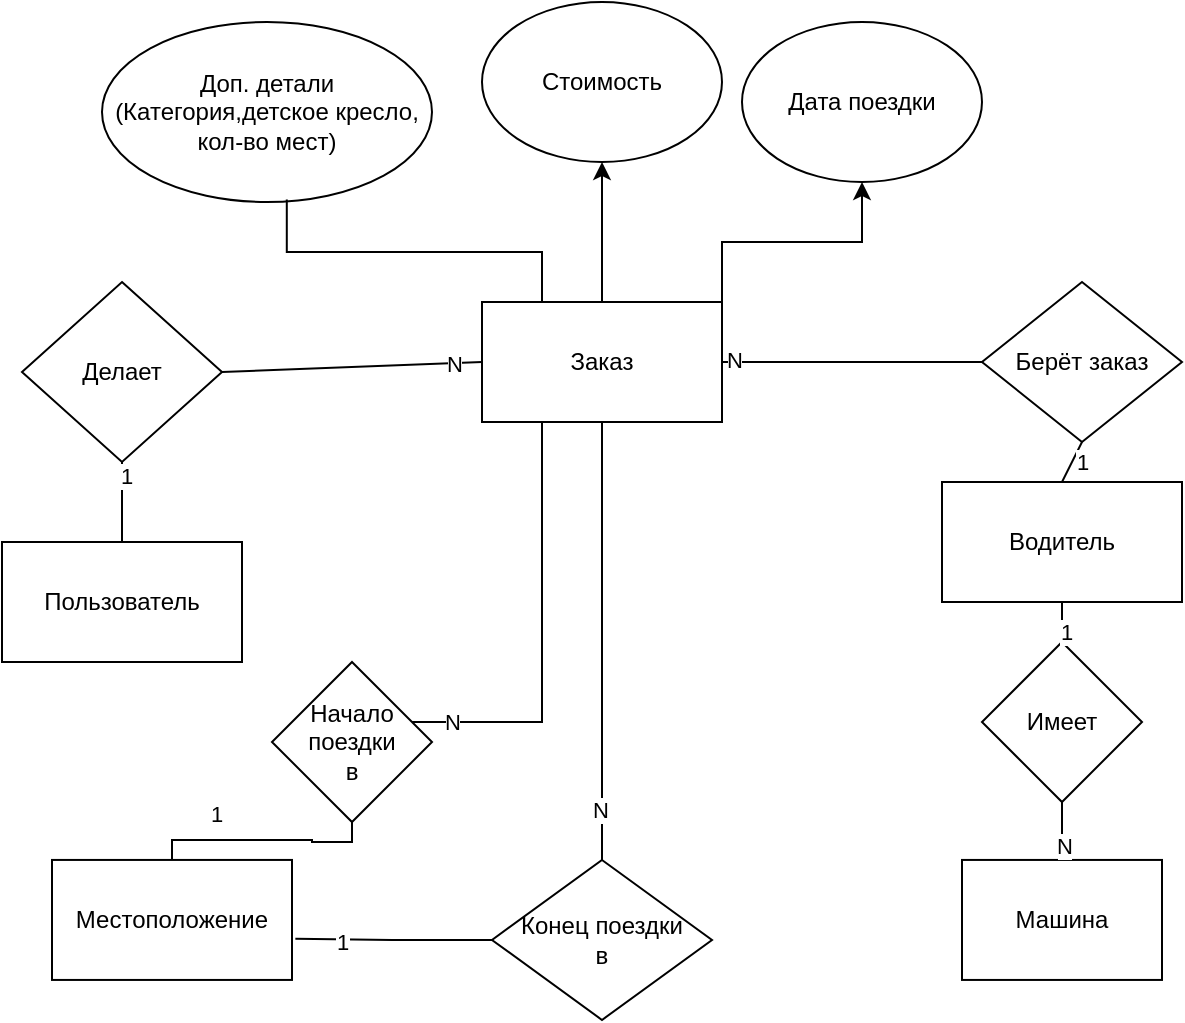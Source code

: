 <mxfile version="23.1.3" type="device">
  <diagram name="Page-1" id="qnpC6LDHLoCFqHSpHIST">
    <mxGraphModel dx="989" dy="534" grid="1" gridSize="10" guides="1" tooltips="1" connect="1" arrows="1" fold="1" page="1" pageScale="1" pageWidth="850" pageHeight="1100" math="0" shadow="0">
      <root>
        <mxCell id="0" />
        <mxCell id="1" parent="0" />
        <mxCell id="827ukPJuZmtEK_uofxUm-1" value="Пользователь" style="rounded=0;whiteSpace=wrap;html=1;" vertex="1" parent="1">
          <mxGeometry x="160" y="310" width="120" height="60" as="geometry" />
        </mxCell>
        <mxCell id="827ukPJuZmtEK_uofxUm-2" value="Водитель" style="rounded=0;whiteSpace=wrap;html=1;" vertex="1" parent="1">
          <mxGeometry x="630" y="280" width="120" height="60" as="geometry" />
        </mxCell>
        <mxCell id="827ukPJuZmtEK_uofxUm-54" value="" style="edgeStyle=orthogonalEdgeStyle;rounded=0;orthogonalLoop=1;jettySize=auto;html=1;endArrow=none;endFill=0;" edge="1" parent="1" source="827ukPJuZmtEK_uofxUm-3" target="827ukPJuZmtEK_uofxUm-53">
          <mxGeometry relative="1" as="geometry" />
        </mxCell>
        <mxCell id="827ukPJuZmtEK_uofxUm-103" value="N" style="edgeLabel;html=1;align=center;verticalAlign=middle;resizable=0;points=[];" vertex="1" connectable="0" parent="827ukPJuZmtEK_uofxUm-54">
          <mxGeometry x="0.771" y="-1" relative="1" as="geometry">
            <mxPoint as="offset" />
          </mxGeometry>
        </mxCell>
        <mxCell id="827ukPJuZmtEK_uofxUm-57" value="" style="edgeStyle=orthogonalEdgeStyle;rounded=0;orthogonalLoop=1;jettySize=auto;html=1;" edge="1" parent="1" source="827ukPJuZmtEK_uofxUm-3" target="827ukPJuZmtEK_uofxUm-56">
          <mxGeometry relative="1" as="geometry" />
        </mxCell>
        <mxCell id="827ukPJuZmtEK_uofxUm-59" style="edgeStyle=orthogonalEdgeStyle;rounded=0;orthogonalLoop=1;jettySize=auto;html=1;exitX=1;exitY=0;exitDx=0;exitDy=0;" edge="1" parent="1" source="827ukPJuZmtEK_uofxUm-3" target="827ukPJuZmtEK_uofxUm-58">
          <mxGeometry relative="1" as="geometry" />
        </mxCell>
        <mxCell id="827ukPJuZmtEK_uofxUm-3" value="Заказ" style="rounded=0;whiteSpace=wrap;html=1;" vertex="1" parent="1">
          <mxGeometry x="400" y="190" width="120" height="60" as="geometry" />
        </mxCell>
        <mxCell id="827ukPJuZmtEK_uofxUm-4" value="Машина" style="rounded=0;whiteSpace=wrap;html=1;" vertex="1" parent="1">
          <mxGeometry x="640" y="468.97" width="100" height="60" as="geometry" />
        </mxCell>
        <mxCell id="827ukPJuZmtEK_uofxUm-5" value="Местоположение" style="rounded=0;whiteSpace=wrap;html=1;" vertex="1" parent="1">
          <mxGeometry x="185" y="468.97" width="120" height="60" as="geometry" />
        </mxCell>
        <mxCell id="827ukPJuZmtEK_uofxUm-6" value="&lt;div&gt;Делает&lt;/div&gt;" style="rhombus;whiteSpace=wrap;html=1;" vertex="1" parent="1">
          <mxGeometry x="170" y="180" width="100" height="90" as="geometry" />
        </mxCell>
        <mxCell id="827ukPJuZmtEK_uofxUm-7" value="Берёт заказ" style="rhombus;whiteSpace=wrap;html=1;" vertex="1" parent="1">
          <mxGeometry x="650" y="180" width="100" height="80" as="geometry" />
        </mxCell>
        <mxCell id="827ukPJuZmtEK_uofxUm-8" value="Имеет" style="rhombus;whiteSpace=wrap;html=1;" vertex="1" parent="1">
          <mxGeometry x="650" y="360" width="80" height="80" as="geometry" />
        </mxCell>
        <mxCell id="827ukPJuZmtEK_uofxUm-9" value="&lt;div&gt;Начало поездки&lt;/div&gt;&lt;div&gt;в&lt;br&gt;&lt;/div&gt;" style="rhombus;whiteSpace=wrap;html=1;" vertex="1" parent="1">
          <mxGeometry x="295" y="370" width="80" height="80" as="geometry" />
        </mxCell>
        <mxCell id="827ukPJuZmtEK_uofxUm-18" value="" style="endArrow=none;html=1;rounded=0;exitX=0.5;exitY=0;exitDx=0;exitDy=0;entryX=0.5;entryY=1;entryDx=0;entryDy=0;" edge="1" parent="1" source="827ukPJuZmtEK_uofxUm-1" target="827ukPJuZmtEK_uofxUm-6">
          <mxGeometry width="50" height="50" relative="1" as="geometry">
            <mxPoint x="400" y="430" as="sourcePoint" />
            <mxPoint x="450" y="380" as="targetPoint" />
          </mxGeometry>
        </mxCell>
        <mxCell id="827ukPJuZmtEK_uofxUm-27" value="1" style="edgeLabel;html=1;align=center;verticalAlign=middle;resizable=0;points=[];" vertex="1" connectable="0" parent="827ukPJuZmtEK_uofxUm-18">
          <mxGeometry x="0.667" y="-2" relative="1" as="geometry">
            <mxPoint as="offset" />
          </mxGeometry>
        </mxCell>
        <mxCell id="827ukPJuZmtEK_uofxUm-19" value="" style="endArrow=none;html=1;rounded=0;exitX=0;exitY=0.5;exitDx=0;exitDy=0;entryX=1;entryY=0.5;entryDx=0;entryDy=0;" edge="1" parent="1" source="827ukPJuZmtEK_uofxUm-3" target="827ukPJuZmtEK_uofxUm-6">
          <mxGeometry width="50" height="50" relative="1" as="geometry">
            <mxPoint x="220" y="390" as="sourcePoint" />
            <mxPoint x="220" y="270" as="targetPoint" />
          </mxGeometry>
        </mxCell>
        <mxCell id="827ukPJuZmtEK_uofxUm-28" value="&lt;div&gt;N&lt;/div&gt;" style="edgeLabel;html=1;align=center;verticalAlign=middle;resizable=0;points=[];" vertex="1" connectable="0" parent="827ukPJuZmtEK_uofxUm-19">
          <mxGeometry x="-0.776" relative="1" as="geometry">
            <mxPoint as="offset" />
          </mxGeometry>
        </mxCell>
        <mxCell id="827ukPJuZmtEK_uofxUm-20" value="" style="endArrow=none;html=1;rounded=0;exitX=1;exitY=0.5;exitDx=0;exitDy=0;entryX=0;entryY=0.5;entryDx=0;entryDy=0;" edge="1" parent="1" source="827ukPJuZmtEK_uofxUm-3" target="827ukPJuZmtEK_uofxUm-7">
          <mxGeometry width="50" height="50" relative="1" as="geometry">
            <mxPoint x="395" y="230" as="sourcePoint" />
            <mxPoint x="260" y="230" as="targetPoint" />
          </mxGeometry>
        </mxCell>
        <mxCell id="827ukPJuZmtEK_uofxUm-39" value="N" style="edgeLabel;html=1;align=center;verticalAlign=middle;resizable=0;points=[];" vertex="1" connectable="0" parent="827ukPJuZmtEK_uofxUm-20">
          <mxGeometry x="-0.905" y="1" relative="1" as="geometry">
            <mxPoint as="offset" />
          </mxGeometry>
        </mxCell>
        <mxCell id="827ukPJuZmtEK_uofxUm-21" value="" style="endArrow=none;html=1;rounded=0;exitX=0.5;exitY=0;exitDx=0;exitDy=0;entryX=0.5;entryY=1;entryDx=0;entryDy=0;" edge="1" parent="1" source="827ukPJuZmtEK_uofxUm-2" target="827ukPJuZmtEK_uofxUm-7">
          <mxGeometry width="50" height="50" relative="1" as="geometry">
            <mxPoint x="405" y="240" as="sourcePoint" />
            <mxPoint x="270" y="240" as="targetPoint" />
          </mxGeometry>
        </mxCell>
        <mxCell id="827ukPJuZmtEK_uofxUm-38" value="&lt;div&gt;1&lt;/div&gt;" style="edgeLabel;html=1;align=center;verticalAlign=middle;resizable=0;points=[];" vertex="1" connectable="0" parent="827ukPJuZmtEK_uofxUm-21">
          <mxGeometry x="0.786" relative="1" as="geometry">
            <mxPoint x="1" y="8" as="offset" />
          </mxGeometry>
        </mxCell>
        <mxCell id="827ukPJuZmtEK_uofxUm-22" value="" style="endArrow=none;html=1;rounded=0;exitX=0.5;exitY=1;exitDx=0;exitDy=0;" edge="1" parent="1">
          <mxGeometry width="50" height="50" relative="1" as="geometry">
            <mxPoint x="375" y="290" as="sourcePoint" />
            <mxPoint x="375" y="290" as="targetPoint" />
          </mxGeometry>
        </mxCell>
        <mxCell id="827ukPJuZmtEK_uofxUm-24" value="" style="endArrow=none;html=1;rounded=0;exitX=0.5;exitY=0;exitDx=0;exitDy=0;edgeStyle=orthogonalEdgeStyle;" edge="1" parent="1" source="827ukPJuZmtEK_uofxUm-5" target="827ukPJuZmtEK_uofxUm-9">
          <mxGeometry width="50" height="50" relative="1" as="geometry">
            <mxPoint x="435" y="270" as="sourcePoint" />
            <mxPoint x="300" y="270" as="targetPoint" />
          </mxGeometry>
        </mxCell>
        <mxCell id="827ukPJuZmtEK_uofxUm-34" value="1" style="edgeLabel;html=1;align=center;verticalAlign=middle;resizable=0;points=[];" vertex="1" connectable="0" parent="827ukPJuZmtEK_uofxUm-24">
          <mxGeometry x="-0.349" y="2" relative="1" as="geometry">
            <mxPoint x="-4" y="-11" as="offset" />
          </mxGeometry>
        </mxCell>
        <mxCell id="827ukPJuZmtEK_uofxUm-25" value="" style="endArrow=none;html=1;rounded=0;exitX=0.5;exitY=0;exitDx=0;exitDy=0;entryX=0.5;entryY=1;entryDx=0;entryDy=0;" edge="1" parent="1" source="827ukPJuZmtEK_uofxUm-8" target="827ukPJuZmtEK_uofxUm-2">
          <mxGeometry width="50" height="50" relative="1" as="geometry">
            <mxPoint x="445" y="280" as="sourcePoint" />
            <mxPoint x="310" y="280" as="targetPoint" />
          </mxGeometry>
        </mxCell>
        <mxCell id="827ukPJuZmtEK_uofxUm-40" value="1" style="edgeLabel;html=1;align=center;verticalAlign=middle;resizable=0;points=[];" vertex="1" connectable="0" parent="827ukPJuZmtEK_uofxUm-25">
          <mxGeometry x="-0.474" y="-2" relative="1" as="geometry">
            <mxPoint as="offset" />
          </mxGeometry>
        </mxCell>
        <mxCell id="827ukPJuZmtEK_uofxUm-26" value="" style="endArrow=none;html=1;rounded=0;exitX=0.5;exitY=1;exitDx=0;exitDy=0;entryX=0.5;entryY=0;entryDx=0;entryDy=0;" edge="1" parent="1" source="827ukPJuZmtEK_uofxUm-8" target="827ukPJuZmtEK_uofxUm-4">
          <mxGeometry width="50" height="50" relative="1" as="geometry">
            <mxPoint x="455" y="290" as="sourcePoint" />
            <mxPoint x="320" y="290" as="targetPoint" />
          </mxGeometry>
        </mxCell>
        <mxCell id="827ukPJuZmtEK_uofxUm-41" value="N" style="edgeLabel;html=1;align=center;verticalAlign=middle;resizable=0;points=[];" vertex="1" connectable="0" parent="827ukPJuZmtEK_uofxUm-26">
          <mxGeometry x="0.486" y="1" relative="1" as="geometry">
            <mxPoint as="offset" />
          </mxGeometry>
        </mxCell>
        <mxCell id="827ukPJuZmtEK_uofxUm-53" value="&lt;div&gt;Конец поездки&lt;/div&gt;&lt;div&gt;в&lt;br&gt;&lt;/div&gt;" style="rhombus;whiteSpace=wrap;html=1;rounded=0;" vertex="1" parent="1">
          <mxGeometry x="405" y="468.97" width="110" height="80" as="geometry" />
        </mxCell>
        <mxCell id="827ukPJuZmtEK_uofxUm-55" style="edgeStyle=orthogonalEdgeStyle;rounded=0;orthogonalLoop=1;jettySize=auto;html=1;entryX=1.014;entryY=0.657;entryDx=0;entryDy=0;entryPerimeter=0;endArrow=none;endFill=0;" edge="1" parent="1" source="827ukPJuZmtEK_uofxUm-53" target="827ukPJuZmtEK_uofxUm-5">
          <mxGeometry relative="1" as="geometry" />
        </mxCell>
        <mxCell id="827ukPJuZmtEK_uofxUm-104" value="1" style="edgeLabel;html=1;align=center;verticalAlign=middle;resizable=0;points=[];" vertex="1" connectable="0" parent="827ukPJuZmtEK_uofxUm-55">
          <mxGeometry x="0.771" y="-1" relative="1" as="geometry">
            <mxPoint x="12" y="2" as="offset" />
          </mxGeometry>
        </mxCell>
        <mxCell id="827ukPJuZmtEK_uofxUm-56" value="Стоимость" style="ellipse;whiteSpace=wrap;html=1;" vertex="1" parent="1">
          <mxGeometry x="400" y="40" width="120" height="80" as="geometry" />
        </mxCell>
        <mxCell id="827ukPJuZmtEK_uofxUm-58" value="Дата поездки" style="ellipse;whiteSpace=wrap;html=1;" vertex="1" parent="1">
          <mxGeometry x="530" y="50" width="120" height="80" as="geometry" />
        </mxCell>
        <mxCell id="827ukPJuZmtEK_uofxUm-108" value="Доп. детали&lt;br&gt;(Категория,детское кресло, кол-во мест)" style="ellipse;whiteSpace=wrap;html=1;" vertex="1" parent="1">
          <mxGeometry x="210" y="50" width="165" height="90" as="geometry" />
        </mxCell>
        <mxCell id="827ukPJuZmtEK_uofxUm-109" style="edgeStyle=orthogonalEdgeStyle;rounded=0;orthogonalLoop=1;jettySize=auto;html=1;exitX=0.25;exitY=0;exitDx=0;exitDy=0;entryX=0.56;entryY=0.986;entryDx=0;entryDy=0;entryPerimeter=0;endArrow=none;endFill=0;" edge="1" parent="1" source="827ukPJuZmtEK_uofxUm-3" target="827ukPJuZmtEK_uofxUm-108">
          <mxGeometry relative="1" as="geometry" />
        </mxCell>
        <mxCell id="827ukPJuZmtEK_uofxUm-112" value="" style="endArrow=none;startArrow=none;html=1;rounded=0;edgeStyle=orthogonalEdgeStyle;endFill=0;startFill=0;" edge="1" parent="1" source="827ukPJuZmtEK_uofxUm-9" target="827ukPJuZmtEK_uofxUm-3">
          <mxGeometry width="50" height="50" relative="1" as="geometry">
            <mxPoint x="450" y="340" as="sourcePoint" />
            <mxPoint x="500" y="290" as="targetPoint" />
            <Array as="points">
              <mxPoint x="430" y="400" />
            </Array>
          </mxGeometry>
        </mxCell>
        <mxCell id="827ukPJuZmtEK_uofxUm-113" value="N" style="edgeLabel;html=1;align=center;verticalAlign=middle;resizable=0;points=[];" vertex="1" connectable="0" parent="827ukPJuZmtEK_uofxUm-112">
          <mxGeometry x="-0.832" y="-3" relative="1" as="geometry">
            <mxPoint x="2" y="-3" as="offset" />
          </mxGeometry>
        </mxCell>
      </root>
    </mxGraphModel>
  </diagram>
</mxfile>
